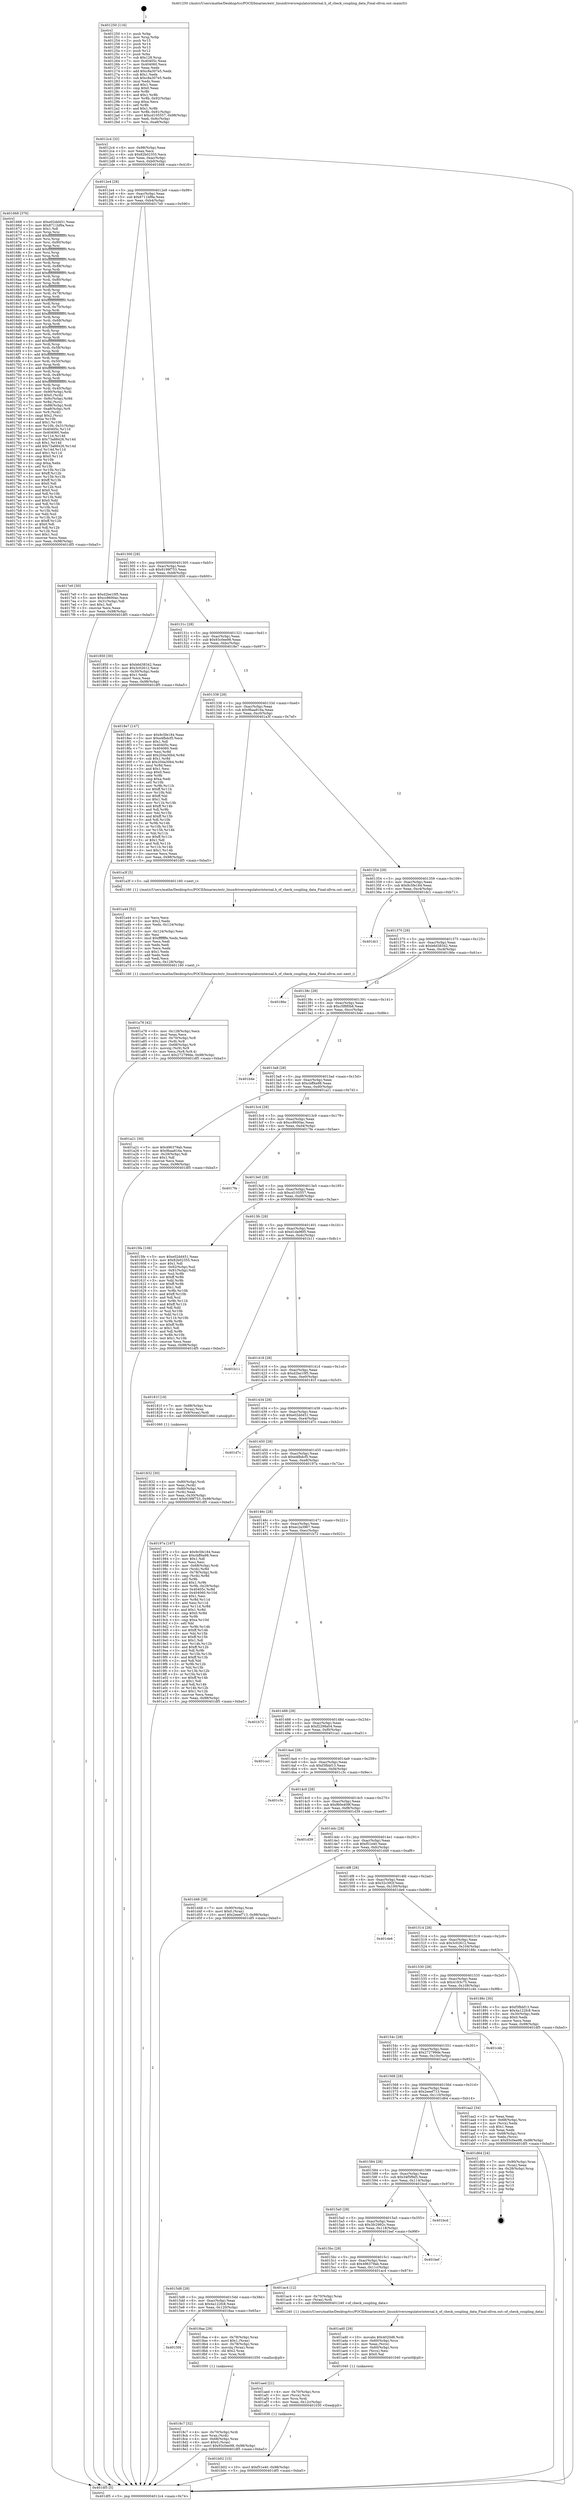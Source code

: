 digraph "0x401250" {
  label = "0x401250 (/mnt/c/Users/mathe/Desktop/tcc/POCII/binaries/extr_linuxdriversregulatorinternal.h_of_check_coupling_data_Final-ollvm.out::main(0))"
  labelloc = "t"
  node[shape=record]

  Entry [label="",width=0.3,height=0.3,shape=circle,fillcolor=black,style=filled]
  "0x4012c4" [label="{
     0x4012c4 [32]\l
     | [instrs]\l
     &nbsp;&nbsp;0x4012c4 \<+6\>: mov -0x98(%rbp),%eax\l
     &nbsp;&nbsp;0x4012ca \<+2\>: mov %eax,%ecx\l
     &nbsp;&nbsp;0x4012cc \<+6\>: sub $0x82b02355,%ecx\l
     &nbsp;&nbsp;0x4012d2 \<+6\>: mov %eax,-0xac(%rbp)\l
     &nbsp;&nbsp;0x4012d8 \<+6\>: mov %ecx,-0xb0(%rbp)\l
     &nbsp;&nbsp;0x4012de \<+6\>: je 0000000000401668 \<main+0x418\>\l
  }"]
  "0x401668" [label="{
     0x401668 [376]\l
     | [instrs]\l
     &nbsp;&nbsp;0x401668 \<+5\>: mov $0xe02dd451,%eax\l
     &nbsp;&nbsp;0x40166d \<+5\>: mov $0x8711bf9a,%ecx\l
     &nbsp;&nbsp;0x401672 \<+2\>: mov $0x1,%dl\l
     &nbsp;&nbsp;0x401674 \<+3\>: mov %rsp,%rsi\l
     &nbsp;&nbsp;0x401677 \<+4\>: add $0xfffffffffffffff0,%rsi\l
     &nbsp;&nbsp;0x40167b \<+3\>: mov %rsi,%rsp\l
     &nbsp;&nbsp;0x40167e \<+7\>: mov %rsi,-0x90(%rbp)\l
     &nbsp;&nbsp;0x401685 \<+3\>: mov %rsp,%rsi\l
     &nbsp;&nbsp;0x401688 \<+4\>: add $0xfffffffffffffff0,%rsi\l
     &nbsp;&nbsp;0x40168c \<+3\>: mov %rsi,%rsp\l
     &nbsp;&nbsp;0x40168f \<+3\>: mov %rsp,%rdi\l
     &nbsp;&nbsp;0x401692 \<+4\>: add $0xfffffffffffffff0,%rdi\l
     &nbsp;&nbsp;0x401696 \<+3\>: mov %rdi,%rsp\l
     &nbsp;&nbsp;0x401699 \<+7\>: mov %rdi,-0x88(%rbp)\l
     &nbsp;&nbsp;0x4016a0 \<+3\>: mov %rsp,%rdi\l
     &nbsp;&nbsp;0x4016a3 \<+4\>: add $0xfffffffffffffff0,%rdi\l
     &nbsp;&nbsp;0x4016a7 \<+3\>: mov %rdi,%rsp\l
     &nbsp;&nbsp;0x4016aa \<+4\>: mov %rdi,-0x80(%rbp)\l
     &nbsp;&nbsp;0x4016ae \<+3\>: mov %rsp,%rdi\l
     &nbsp;&nbsp;0x4016b1 \<+4\>: add $0xfffffffffffffff0,%rdi\l
     &nbsp;&nbsp;0x4016b5 \<+3\>: mov %rdi,%rsp\l
     &nbsp;&nbsp;0x4016b8 \<+4\>: mov %rdi,-0x78(%rbp)\l
     &nbsp;&nbsp;0x4016bc \<+3\>: mov %rsp,%rdi\l
     &nbsp;&nbsp;0x4016bf \<+4\>: add $0xfffffffffffffff0,%rdi\l
     &nbsp;&nbsp;0x4016c3 \<+3\>: mov %rdi,%rsp\l
     &nbsp;&nbsp;0x4016c6 \<+4\>: mov %rdi,-0x70(%rbp)\l
     &nbsp;&nbsp;0x4016ca \<+3\>: mov %rsp,%rdi\l
     &nbsp;&nbsp;0x4016cd \<+4\>: add $0xfffffffffffffff0,%rdi\l
     &nbsp;&nbsp;0x4016d1 \<+3\>: mov %rdi,%rsp\l
     &nbsp;&nbsp;0x4016d4 \<+4\>: mov %rdi,-0x68(%rbp)\l
     &nbsp;&nbsp;0x4016d8 \<+3\>: mov %rsp,%rdi\l
     &nbsp;&nbsp;0x4016db \<+4\>: add $0xfffffffffffffff0,%rdi\l
     &nbsp;&nbsp;0x4016df \<+3\>: mov %rdi,%rsp\l
     &nbsp;&nbsp;0x4016e2 \<+4\>: mov %rdi,-0x60(%rbp)\l
     &nbsp;&nbsp;0x4016e6 \<+3\>: mov %rsp,%rdi\l
     &nbsp;&nbsp;0x4016e9 \<+4\>: add $0xfffffffffffffff0,%rdi\l
     &nbsp;&nbsp;0x4016ed \<+3\>: mov %rdi,%rsp\l
     &nbsp;&nbsp;0x4016f0 \<+4\>: mov %rdi,-0x58(%rbp)\l
     &nbsp;&nbsp;0x4016f4 \<+3\>: mov %rsp,%rdi\l
     &nbsp;&nbsp;0x4016f7 \<+4\>: add $0xfffffffffffffff0,%rdi\l
     &nbsp;&nbsp;0x4016fb \<+3\>: mov %rdi,%rsp\l
     &nbsp;&nbsp;0x4016fe \<+4\>: mov %rdi,-0x50(%rbp)\l
     &nbsp;&nbsp;0x401702 \<+3\>: mov %rsp,%rdi\l
     &nbsp;&nbsp;0x401705 \<+4\>: add $0xfffffffffffffff0,%rdi\l
     &nbsp;&nbsp;0x401709 \<+3\>: mov %rdi,%rsp\l
     &nbsp;&nbsp;0x40170c \<+4\>: mov %rdi,-0x48(%rbp)\l
     &nbsp;&nbsp;0x401710 \<+3\>: mov %rsp,%rdi\l
     &nbsp;&nbsp;0x401713 \<+4\>: add $0xfffffffffffffff0,%rdi\l
     &nbsp;&nbsp;0x401717 \<+3\>: mov %rdi,%rsp\l
     &nbsp;&nbsp;0x40171a \<+4\>: mov %rdi,-0x40(%rbp)\l
     &nbsp;&nbsp;0x40171e \<+7\>: mov -0x90(%rbp),%rdi\l
     &nbsp;&nbsp;0x401725 \<+6\>: movl $0x0,(%rdi)\l
     &nbsp;&nbsp;0x40172b \<+7\>: mov -0x9c(%rbp),%r8d\l
     &nbsp;&nbsp;0x401732 \<+3\>: mov %r8d,(%rsi)\l
     &nbsp;&nbsp;0x401735 \<+7\>: mov -0x88(%rbp),%rdi\l
     &nbsp;&nbsp;0x40173c \<+7\>: mov -0xa8(%rbp),%r9\l
     &nbsp;&nbsp;0x401743 \<+3\>: mov %r9,(%rdi)\l
     &nbsp;&nbsp;0x401746 \<+3\>: cmpl $0x2,(%rsi)\l
     &nbsp;&nbsp;0x401749 \<+4\>: setne %r10b\l
     &nbsp;&nbsp;0x40174d \<+4\>: and $0x1,%r10b\l
     &nbsp;&nbsp;0x401751 \<+4\>: mov %r10b,-0x31(%rbp)\l
     &nbsp;&nbsp;0x401755 \<+8\>: mov 0x40405c,%r11d\l
     &nbsp;&nbsp;0x40175d \<+7\>: mov 0x404060,%ebx\l
     &nbsp;&nbsp;0x401764 \<+3\>: mov %r11d,%r14d\l
     &nbsp;&nbsp;0x401767 \<+7\>: sub $0x73a88426,%r14d\l
     &nbsp;&nbsp;0x40176e \<+4\>: sub $0x1,%r14d\l
     &nbsp;&nbsp;0x401772 \<+7\>: add $0x73a88426,%r14d\l
     &nbsp;&nbsp;0x401779 \<+4\>: imul %r14d,%r11d\l
     &nbsp;&nbsp;0x40177d \<+4\>: and $0x1,%r11d\l
     &nbsp;&nbsp;0x401781 \<+4\>: cmp $0x0,%r11d\l
     &nbsp;&nbsp;0x401785 \<+4\>: sete %r10b\l
     &nbsp;&nbsp;0x401789 \<+3\>: cmp $0xa,%ebx\l
     &nbsp;&nbsp;0x40178c \<+4\>: setl %r15b\l
     &nbsp;&nbsp;0x401790 \<+3\>: mov %r10b,%r12b\l
     &nbsp;&nbsp;0x401793 \<+4\>: xor $0xff,%r12b\l
     &nbsp;&nbsp;0x401797 \<+3\>: mov %r15b,%r13b\l
     &nbsp;&nbsp;0x40179a \<+4\>: xor $0xff,%r13b\l
     &nbsp;&nbsp;0x40179e \<+3\>: xor $0x0,%dl\l
     &nbsp;&nbsp;0x4017a1 \<+3\>: mov %r12b,%sil\l
     &nbsp;&nbsp;0x4017a4 \<+4\>: and $0x0,%sil\l
     &nbsp;&nbsp;0x4017a8 \<+3\>: and %dl,%r10b\l
     &nbsp;&nbsp;0x4017ab \<+3\>: mov %r13b,%dil\l
     &nbsp;&nbsp;0x4017ae \<+4\>: and $0x0,%dil\l
     &nbsp;&nbsp;0x4017b2 \<+3\>: and %dl,%r15b\l
     &nbsp;&nbsp;0x4017b5 \<+3\>: or %r10b,%sil\l
     &nbsp;&nbsp;0x4017b8 \<+3\>: or %r15b,%dil\l
     &nbsp;&nbsp;0x4017bb \<+3\>: xor %dil,%sil\l
     &nbsp;&nbsp;0x4017be \<+3\>: or %r13b,%r12b\l
     &nbsp;&nbsp;0x4017c1 \<+4\>: xor $0xff,%r12b\l
     &nbsp;&nbsp;0x4017c5 \<+3\>: or $0x0,%dl\l
     &nbsp;&nbsp;0x4017c8 \<+3\>: and %dl,%r12b\l
     &nbsp;&nbsp;0x4017cb \<+3\>: or %r12b,%sil\l
     &nbsp;&nbsp;0x4017ce \<+4\>: test $0x1,%sil\l
     &nbsp;&nbsp;0x4017d2 \<+3\>: cmovne %ecx,%eax\l
     &nbsp;&nbsp;0x4017d5 \<+6\>: mov %eax,-0x98(%rbp)\l
     &nbsp;&nbsp;0x4017db \<+5\>: jmp 0000000000401df5 \<main+0xba5\>\l
  }"]
  "0x4012e4" [label="{
     0x4012e4 [28]\l
     | [instrs]\l
     &nbsp;&nbsp;0x4012e4 \<+5\>: jmp 00000000004012e9 \<main+0x99\>\l
     &nbsp;&nbsp;0x4012e9 \<+6\>: mov -0xac(%rbp),%eax\l
     &nbsp;&nbsp;0x4012ef \<+5\>: sub $0x8711bf9a,%eax\l
     &nbsp;&nbsp;0x4012f4 \<+6\>: mov %eax,-0xb4(%rbp)\l
     &nbsp;&nbsp;0x4012fa \<+6\>: je 00000000004017e0 \<main+0x590\>\l
  }"]
  Exit [label="",width=0.3,height=0.3,shape=circle,fillcolor=black,style=filled,peripheries=2]
  "0x4017e0" [label="{
     0x4017e0 [30]\l
     | [instrs]\l
     &nbsp;&nbsp;0x4017e0 \<+5\>: mov $0xd2be10f5,%eax\l
     &nbsp;&nbsp;0x4017e5 \<+5\>: mov $0xcc8600ac,%ecx\l
     &nbsp;&nbsp;0x4017ea \<+3\>: mov -0x31(%rbp),%dl\l
     &nbsp;&nbsp;0x4017ed \<+3\>: test $0x1,%dl\l
     &nbsp;&nbsp;0x4017f0 \<+3\>: cmovne %ecx,%eax\l
     &nbsp;&nbsp;0x4017f3 \<+6\>: mov %eax,-0x98(%rbp)\l
     &nbsp;&nbsp;0x4017f9 \<+5\>: jmp 0000000000401df5 \<main+0xba5\>\l
  }"]
  "0x401300" [label="{
     0x401300 [28]\l
     | [instrs]\l
     &nbsp;&nbsp;0x401300 \<+5\>: jmp 0000000000401305 \<main+0xb5\>\l
     &nbsp;&nbsp;0x401305 \<+6\>: mov -0xac(%rbp),%eax\l
     &nbsp;&nbsp;0x40130b \<+5\>: sub $0x9199f753,%eax\l
     &nbsp;&nbsp;0x401310 \<+6\>: mov %eax,-0xb8(%rbp)\l
     &nbsp;&nbsp;0x401316 \<+6\>: je 0000000000401850 \<main+0x600\>\l
  }"]
  "0x401b02" [label="{
     0x401b02 [15]\l
     | [instrs]\l
     &nbsp;&nbsp;0x401b02 \<+10\>: movl $0xf51e40,-0x98(%rbp)\l
     &nbsp;&nbsp;0x401b0c \<+5\>: jmp 0000000000401df5 \<main+0xba5\>\l
  }"]
  "0x401850" [label="{
     0x401850 [30]\l
     | [instrs]\l
     &nbsp;&nbsp;0x401850 \<+5\>: mov $0xb6d38342,%eax\l
     &nbsp;&nbsp;0x401855 \<+5\>: mov $0x3c02612,%ecx\l
     &nbsp;&nbsp;0x40185a \<+3\>: mov -0x30(%rbp),%edx\l
     &nbsp;&nbsp;0x40185d \<+3\>: cmp $0x1,%edx\l
     &nbsp;&nbsp;0x401860 \<+3\>: cmovl %ecx,%eax\l
     &nbsp;&nbsp;0x401863 \<+6\>: mov %eax,-0x98(%rbp)\l
     &nbsp;&nbsp;0x401869 \<+5\>: jmp 0000000000401df5 \<main+0xba5\>\l
  }"]
  "0x40131c" [label="{
     0x40131c [28]\l
     | [instrs]\l
     &nbsp;&nbsp;0x40131c \<+5\>: jmp 0000000000401321 \<main+0xd1\>\l
     &nbsp;&nbsp;0x401321 \<+6\>: mov -0xac(%rbp),%eax\l
     &nbsp;&nbsp;0x401327 \<+5\>: sub $0x93c0ee98,%eax\l
     &nbsp;&nbsp;0x40132c \<+6\>: mov %eax,-0xbc(%rbp)\l
     &nbsp;&nbsp;0x401332 \<+6\>: je 00000000004018e7 \<main+0x697\>\l
  }"]
  "0x401aed" [label="{
     0x401aed [21]\l
     | [instrs]\l
     &nbsp;&nbsp;0x401aed \<+4\>: mov -0x70(%rbp),%rcx\l
     &nbsp;&nbsp;0x401af1 \<+3\>: mov (%rcx),%rcx\l
     &nbsp;&nbsp;0x401af4 \<+3\>: mov %rcx,%rdi\l
     &nbsp;&nbsp;0x401af7 \<+6\>: mov %eax,-0x12c(%rbp)\l
     &nbsp;&nbsp;0x401afd \<+5\>: call 0000000000401030 \<free@plt\>\l
     | [calls]\l
     &nbsp;&nbsp;0x401030 \{1\} (unknown)\l
  }"]
  "0x4018e7" [label="{
     0x4018e7 [147]\l
     | [instrs]\l
     &nbsp;&nbsp;0x4018e7 \<+5\>: mov $0x9c5fe184,%eax\l
     &nbsp;&nbsp;0x4018ec \<+5\>: mov $0xe4fbdcf5,%ecx\l
     &nbsp;&nbsp;0x4018f1 \<+2\>: mov $0x1,%dl\l
     &nbsp;&nbsp;0x4018f3 \<+7\>: mov 0x40405c,%esi\l
     &nbsp;&nbsp;0x4018fa \<+7\>: mov 0x404060,%edi\l
     &nbsp;&nbsp;0x401901 \<+3\>: mov %esi,%r8d\l
     &nbsp;&nbsp;0x401904 \<+7\>: add $0x204a30b4,%r8d\l
     &nbsp;&nbsp;0x40190b \<+4\>: sub $0x1,%r8d\l
     &nbsp;&nbsp;0x40190f \<+7\>: sub $0x204a30b4,%r8d\l
     &nbsp;&nbsp;0x401916 \<+4\>: imul %r8d,%esi\l
     &nbsp;&nbsp;0x40191a \<+3\>: and $0x1,%esi\l
     &nbsp;&nbsp;0x40191d \<+3\>: cmp $0x0,%esi\l
     &nbsp;&nbsp;0x401920 \<+4\>: sete %r9b\l
     &nbsp;&nbsp;0x401924 \<+3\>: cmp $0xa,%edi\l
     &nbsp;&nbsp;0x401927 \<+4\>: setl %r10b\l
     &nbsp;&nbsp;0x40192b \<+3\>: mov %r9b,%r11b\l
     &nbsp;&nbsp;0x40192e \<+4\>: xor $0xff,%r11b\l
     &nbsp;&nbsp;0x401932 \<+3\>: mov %r10b,%bl\l
     &nbsp;&nbsp;0x401935 \<+3\>: xor $0xff,%bl\l
     &nbsp;&nbsp;0x401938 \<+3\>: xor $0x1,%dl\l
     &nbsp;&nbsp;0x40193b \<+3\>: mov %r11b,%r14b\l
     &nbsp;&nbsp;0x40193e \<+4\>: and $0xff,%r14b\l
     &nbsp;&nbsp;0x401942 \<+3\>: and %dl,%r9b\l
     &nbsp;&nbsp;0x401945 \<+3\>: mov %bl,%r15b\l
     &nbsp;&nbsp;0x401948 \<+4\>: and $0xff,%r15b\l
     &nbsp;&nbsp;0x40194c \<+3\>: and %dl,%r10b\l
     &nbsp;&nbsp;0x40194f \<+3\>: or %r9b,%r14b\l
     &nbsp;&nbsp;0x401952 \<+3\>: or %r10b,%r15b\l
     &nbsp;&nbsp;0x401955 \<+3\>: xor %r15b,%r14b\l
     &nbsp;&nbsp;0x401958 \<+3\>: or %bl,%r11b\l
     &nbsp;&nbsp;0x40195b \<+4\>: xor $0xff,%r11b\l
     &nbsp;&nbsp;0x40195f \<+3\>: or $0x1,%dl\l
     &nbsp;&nbsp;0x401962 \<+3\>: and %dl,%r11b\l
     &nbsp;&nbsp;0x401965 \<+3\>: or %r11b,%r14b\l
     &nbsp;&nbsp;0x401968 \<+4\>: test $0x1,%r14b\l
     &nbsp;&nbsp;0x40196c \<+3\>: cmovne %ecx,%eax\l
     &nbsp;&nbsp;0x40196f \<+6\>: mov %eax,-0x98(%rbp)\l
     &nbsp;&nbsp;0x401975 \<+5\>: jmp 0000000000401df5 \<main+0xba5\>\l
  }"]
  "0x401338" [label="{
     0x401338 [28]\l
     | [instrs]\l
     &nbsp;&nbsp;0x401338 \<+5\>: jmp 000000000040133d \<main+0xed\>\l
     &nbsp;&nbsp;0x40133d \<+6\>: mov -0xac(%rbp),%eax\l
     &nbsp;&nbsp;0x401343 \<+5\>: sub $0x9baa816a,%eax\l
     &nbsp;&nbsp;0x401348 \<+6\>: mov %eax,-0xc0(%rbp)\l
     &nbsp;&nbsp;0x40134e \<+6\>: je 0000000000401a3f \<main+0x7ef\>\l
  }"]
  "0x401ad0" [label="{
     0x401ad0 [29]\l
     | [instrs]\l
     &nbsp;&nbsp;0x401ad0 \<+10\>: movabs $0x4020d6,%rdi\l
     &nbsp;&nbsp;0x401ada \<+4\>: mov -0x60(%rbp),%rcx\l
     &nbsp;&nbsp;0x401ade \<+2\>: mov %eax,(%rcx)\l
     &nbsp;&nbsp;0x401ae0 \<+4\>: mov -0x60(%rbp),%rcx\l
     &nbsp;&nbsp;0x401ae4 \<+2\>: mov (%rcx),%esi\l
     &nbsp;&nbsp;0x401ae6 \<+2\>: mov $0x0,%al\l
     &nbsp;&nbsp;0x401ae8 \<+5\>: call 0000000000401040 \<printf@plt\>\l
     | [calls]\l
     &nbsp;&nbsp;0x401040 \{1\} (unknown)\l
  }"]
  "0x401a3f" [label="{
     0x401a3f [5]\l
     | [instrs]\l
     &nbsp;&nbsp;0x401a3f \<+5\>: call 0000000000401160 \<next_i\>\l
     | [calls]\l
     &nbsp;&nbsp;0x401160 \{1\} (/mnt/c/Users/mathe/Desktop/tcc/POCII/binaries/extr_linuxdriversregulatorinternal.h_of_check_coupling_data_Final-ollvm.out::next_i)\l
  }"]
  "0x401354" [label="{
     0x401354 [28]\l
     | [instrs]\l
     &nbsp;&nbsp;0x401354 \<+5\>: jmp 0000000000401359 \<main+0x109\>\l
     &nbsp;&nbsp;0x401359 \<+6\>: mov -0xac(%rbp),%eax\l
     &nbsp;&nbsp;0x40135f \<+5\>: sub $0x9c5fe184,%eax\l
     &nbsp;&nbsp;0x401364 \<+6\>: mov %eax,-0xc4(%rbp)\l
     &nbsp;&nbsp;0x40136a \<+6\>: je 0000000000401dc1 \<main+0xb71\>\l
  }"]
  "0x401a78" [label="{
     0x401a78 [42]\l
     | [instrs]\l
     &nbsp;&nbsp;0x401a78 \<+6\>: mov -0x128(%rbp),%ecx\l
     &nbsp;&nbsp;0x401a7e \<+3\>: imul %eax,%ecx\l
     &nbsp;&nbsp;0x401a81 \<+4\>: mov -0x70(%rbp),%r8\l
     &nbsp;&nbsp;0x401a85 \<+3\>: mov (%r8),%r8\l
     &nbsp;&nbsp;0x401a88 \<+4\>: mov -0x68(%rbp),%r9\l
     &nbsp;&nbsp;0x401a8c \<+3\>: movslq (%r9),%r9\l
     &nbsp;&nbsp;0x401a8f \<+4\>: mov %ecx,(%r8,%r9,4)\l
     &nbsp;&nbsp;0x401a93 \<+10\>: movl $0x272799de,-0x98(%rbp)\l
     &nbsp;&nbsp;0x401a9d \<+5\>: jmp 0000000000401df5 \<main+0xba5\>\l
  }"]
  "0x401dc1" [label="{
     0x401dc1\l
  }", style=dashed]
  "0x401370" [label="{
     0x401370 [28]\l
     | [instrs]\l
     &nbsp;&nbsp;0x401370 \<+5\>: jmp 0000000000401375 \<main+0x125\>\l
     &nbsp;&nbsp;0x401375 \<+6\>: mov -0xac(%rbp),%eax\l
     &nbsp;&nbsp;0x40137b \<+5\>: sub $0xb6d38342,%eax\l
     &nbsp;&nbsp;0x401380 \<+6\>: mov %eax,-0xc8(%rbp)\l
     &nbsp;&nbsp;0x401386 \<+6\>: je 000000000040186e \<main+0x61e\>\l
  }"]
  "0x401a44" [label="{
     0x401a44 [52]\l
     | [instrs]\l
     &nbsp;&nbsp;0x401a44 \<+2\>: xor %ecx,%ecx\l
     &nbsp;&nbsp;0x401a46 \<+5\>: mov $0x2,%edx\l
     &nbsp;&nbsp;0x401a4b \<+6\>: mov %edx,-0x124(%rbp)\l
     &nbsp;&nbsp;0x401a51 \<+1\>: cltd\l
     &nbsp;&nbsp;0x401a52 \<+6\>: mov -0x124(%rbp),%esi\l
     &nbsp;&nbsp;0x401a58 \<+2\>: idiv %esi\l
     &nbsp;&nbsp;0x401a5a \<+6\>: imul $0xfffffffe,%edx,%edx\l
     &nbsp;&nbsp;0x401a60 \<+2\>: mov %ecx,%edi\l
     &nbsp;&nbsp;0x401a62 \<+2\>: sub %edx,%edi\l
     &nbsp;&nbsp;0x401a64 \<+2\>: mov %ecx,%edx\l
     &nbsp;&nbsp;0x401a66 \<+3\>: sub $0x1,%edx\l
     &nbsp;&nbsp;0x401a69 \<+2\>: add %edx,%edi\l
     &nbsp;&nbsp;0x401a6b \<+2\>: sub %edi,%ecx\l
     &nbsp;&nbsp;0x401a6d \<+6\>: mov %ecx,-0x128(%rbp)\l
     &nbsp;&nbsp;0x401a73 \<+5\>: call 0000000000401160 \<next_i\>\l
     | [calls]\l
     &nbsp;&nbsp;0x401160 \{1\} (/mnt/c/Users/mathe/Desktop/tcc/POCII/binaries/extr_linuxdriversregulatorinternal.h_of_check_coupling_data_Final-ollvm.out::next_i)\l
  }"]
  "0x40186e" [label="{
     0x40186e\l
  }", style=dashed]
  "0x40138c" [label="{
     0x40138c [28]\l
     | [instrs]\l
     &nbsp;&nbsp;0x40138c \<+5\>: jmp 0000000000401391 \<main+0x141\>\l
     &nbsp;&nbsp;0x401391 \<+6\>: mov -0xac(%rbp),%eax\l
     &nbsp;&nbsp;0x401397 \<+5\>: sub $0xc5f8f0b8,%eax\l
     &nbsp;&nbsp;0x40139c \<+6\>: mov %eax,-0xcc(%rbp)\l
     &nbsp;&nbsp;0x4013a2 \<+6\>: je 0000000000401b4e \<main+0x8fe\>\l
  }"]
  "0x4018c7" [label="{
     0x4018c7 [32]\l
     | [instrs]\l
     &nbsp;&nbsp;0x4018c7 \<+4\>: mov -0x70(%rbp),%rdi\l
     &nbsp;&nbsp;0x4018cb \<+3\>: mov %rax,(%rdi)\l
     &nbsp;&nbsp;0x4018ce \<+4\>: mov -0x68(%rbp),%rax\l
     &nbsp;&nbsp;0x4018d2 \<+6\>: movl $0x0,(%rax)\l
     &nbsp;&nbsp;0x4018d8 \<+10\>: movl $0x93c0ee98,-0x98(%rbp)\l
     &nbsp;&nbsp;0x4018e2 \<+5\>: jmp 0000000000401df5 \<main+0xba5\>\l
  }"]
  "0x401b4e" [label="{
     0x401b4e\l
  }", style=dashed]
  "0x4013a8" [label="{
     0x4013a8 [28]\l
     | [instrs]\l
     &nbsp;&nbsp;0x4013a8 \<+5\>: jmp 00000000004013ad \<main+0x15d\>\l
     &nbsp;&nbsp;0x4013ad \<+6\>: mov -0xac(%rbp),%eax\l
     &nbsp;&nbsp;0x4013b3 \<+5\>: sub $0xcbff4a98,%eax\l
     &nbsp;&nbsp;0x4013b8 \<+6\>: mov %eax,-0xd0(%rbp)\l
     &nbsp;&nbsp;0x4013be \<+6\>: je 0000000000401a21 \<main+0x7d1\>\l
  }"]
  "0x4015f4" [label="{
     0x4015f4\l
  }", style=dashed]
  "0x401a21" [label="{
     0x401a21 [30]\l
     | [instrs]\l
     &nbsp;&nbsp;0x401a21 \<+5\>: mov $0x496379ab,%eax\l
     &nbsp;&nbsp;0x401a26 \<+5\>: mov $0x9baa816a,%ecx\l
     &nbsp;&nbsp;0x401a2b \<+3\>: mov -0x29(%rbp),%dl\l
     &nbsp;&nbsp;0x401a2e \<+3\>: test $0x1,%dl\l
     &nbsp;&nbsp;0x401a31 \<+3\>: cmovne %ecx,%eax\l
     &nbsp;&nbsp;0x401a34 \<+6\>: mov %eax,-0x98(%rbp)\l
     &nbsp;&nbsp;0x401a3a \<+5\>: jmp 0000000000401df5 \<main+0xba5\>\l
  }"]
  "0x4013c4" [label="{
     0x4013c4 [28]\l
     | [instrs]\l
     &nbsp;&nbsp;0x4013c4 \<+5\>: jmp 00000000004013c9 \<main+0x179\>\l
     &nbsp;&nbsp;0x4013c9 \<+6\>: mov -0xac(%rbp),%eax\l
     &nbsp;&nbsp;0x4013cf \<+5\>: sub $0xcc8600ac,%eax\l
     &nbsp;&nbsp;0x4013d4 \<+6\>: mov %eax,-0xd4(%rbp)\l
     &nbsp;&nbsp;0x4013da \<+6\>: je 00000000004017fe \<main+0x5ae\>\l
  }"]
  "0x4018aa" [label="{
     0x4018aa [29]\l
     | [instrs]\l
     &nbsp;&nbsp;0x4018aa \<+4\>: mov -0x78(%rbp),%rax\l
     &nbsp;&nbsp;0x4018ae \<+6\>: movl $0x1,(%rax)\l
     &nbsp;&nbsp;0x4018b4 \<+4\>: mov -0x78(%rbp),%rax\l
     &nbsp;&nbsp;0x4018b8 \<+3\>: movslq (%rax),%rax\l
     &nbsp;&nbsp;0x4018bb \<+4\>: shl $0x2,%rax\l
     &nbsp;&nbsp;0x4018bf \<+3\>: mov %rax,%rdi\l
     &nbsp;&nbsp;0x4018c2 \<+5\>: call 0000000000401050 \<malloc@plt\>\l
     | [calls]\l
     &nbsp;&nbsp;0x401050 \{1\} (unknown)\l
  }"]
  "0x4017fe" [label="{
     0x4017fe\l
  }", style=dashed]
  "0x4013e0" [label="{
     0x4013e0 [28]\l
     | [instrs]\l
     &nbsp;&nbsp;0x4013e0 \<+5\>: jmp 00000000004013e5 \<main+0x195\>\l
     &nbsp;&nbsp;0x4013e5 \<+6\>: mov -0xac(%rbp),%eax\l
     &nbsp;&nbsp;0x4013eb \<+5\>: sub $0xcd105557,%eax\l
     &nbsp;&nbsp;0x4013f0 \<+6\>: mov %eax,-0xd8(%rbp)\l
     &nbsp;&nbsp;0x4013f6 \<+6\>: je 00000000004015fe \<main+0x3ae\>\l
  }"]
  "0x4015d8" [label="{
     0x4015d8 [28]\l
     | [instrs]\l
     &nbsp;&nbsp;0x4015d8 \<+5\>: jmp 00000000004015dd \<main+0x38d\>\l
     &nbsp;&nbsp;0x4015dd \<+6\>: mov -0xac(%rbp),%eax\l
     &nbsp;&nbsp;0x4015e3 \<+5\>: sub $0x4a122fc8,%eax\l
     &nbsp;&nbsp;0x4015e8 \<+6\>: mov %eax,-0x120(%rbp)\l
     &nbsp;&nbsp;0x4015ee \<+6\>: je 00000000004018aa \<main+0x65a\>\l
  }"]
  "0x4015fe" [label="{
     0x4015fe [106]\l
     | [instrs]\l
     &nbsp;&nbsp;0x4015fe \<+5\>: mov $0xe02dd451,%eax\l
     &nbsp;&nbsp;0x401603 \<+5\>: mov $0x82b02355,%ecx\l
     &nbsp;&nbsp;0x401608 \<+2\>: mov $0x1,%dl\l
     &nbsp;&nbsp;0x40160a \<+7\>: mov -0x92(%rbp),%sil\l
     &nbsp;&nbsp;0x401611 \<+7\>: mov -0x91(%rbp),%dil\l
     &nbsp;&nbsp;0x401618 \<+3\>: mov %sil,%r8b\l
     &nbsp;&nbsp;0x40161b \<+4\>: xor $0xff,%r8b\l
     &nbsp;&nbsp;0x40161f \<+3\>: mov %dil,%r9b\l
     &nbsp;&nbsp;0x401622 \<+4\>: xor $0xff,%r9b\l
     &nbsp;&nbsp;0x401626 \<+3\>: xor $0x1,%dl\l
     &nbsp;&nbsp;0x401629 \<+3\>: mov %r8b,%r10b\l
     &nbsp;&nbsp;0x40162c \<+4\>: and $0xff,%r10b\l
     &nbsp;&nbsp;0x401630 \<+3\>: and %dl,%sil\l
     &nbsp;&nbsp;0x401633 \<+3\>: mov %r9b,%r11b\l
     &nbsp;&nbsp;0x401636 \<+4\>: and $0xff,%r11b\l
     &nbsp;&nbsp;0x40163a \<+3\>: and %dl,%dil\l
     &nbsp;&nbsp;0x40163d \<+3\>: or %sil,%r10b\l
     &nbsp;&nbsp;0x401640 \<+3\>: or %dil,%r11b\l
     &nbsp;&nbsp;0x401643 \<+3\>: xor %r11b,%r10b\l
     &nbsp;&nbsp;0x401646 \<+3\>: or %r9b,%r8b\l
     &nbsp;&nbsp;0x401649 \<+4\>: xor $0xff,%r8b\l
     &nbsp;&nbsp;0x40164d \<+3\>: or $0x1,%dl\l
     &nbsp;&nbsp;0x401650 \<+3\>: and %dl,%r8b\l
     &nbsp;&nbsp;0x401653 \<+3\>: or %r8b,%r10b\l
     &nbsp;&nbsp;0x401656 \<+4\>: test $0x1,%r10b\l
     &nbsp;&nbsp;0x40165a \<+3\>: cmovne %ecx,%eax\l
     &nbsp;&nbsp;0x40165d \<+6\>: mov %eax,-0x98(%rbp)\l
     &nbsp;&nbsp;0x401663 \<+5\>: jmp 0000000000401df5 \<main+0xba5\>\l
  }"]
  "0x4013fc" [label="{
     0x4013fc [28]\l
     | [instrs]\l
     &nbsp;&nbsp;0x4013fc \<+5\>: jmp 0000000000401401 \<main+0x1b1\>\l
     &nbsp;&nbsp;0x401401 \<+6\>: mov -0xac(%rbp),%eax\l
     &nbsp;&nbsp;0x401407 \<+5\>: sub $0xd1da96f5,%eax\l
     &nbsp;&nbsp;0x40140c \<+6\>: mov %eax,-0xdc(%rbp)\l
     &nbsp;&nbsp;0x401412 \<+6\>: je 0000000000401b11 \<main+0x8c1\>\l
  }"]
  "0x401df5" [label="{
     0x401df5 [5]\l
     | [instrs]\l
     &nbsp;&nbsp;0x401df5 \<+5\>: jmp 00000000004012c4 \<main+0x74\>\l
  }"]
  "0x401250" [label="{
     0x401250 [116]\l
     | [instrs]\l
     &nbsp;&nbsp;0x401250 \<+1\>: push %rbp\l
     &nbsp;&nbsp;0x401251 \<+3\>: mov %rsp,%rbp\l
     &nbsp;&nbsp;0x401254 \<+2\>: push %r15\l
     &nbsp;&nbsp;0x401256 \<+2\>: push %r14\l
     &nbsp;&nbsp;0x401258 \<+2\>: push %r13\l
     &nbsp;&nbsp;0x40125a \<+2\>: push %r12\l
     &nbsp;&nbsp;0x40125c \<+1\>: push %rbx\l
     &nbsp;&nbsp;0x40125d \<+7\>: sub $0x128,%rsp\l
     &nbsp;&nbsp;0x401264 \<+7\>: mov 0x40405c,%eax\l
     &nbsp;&nbsp;0x40126b \<+7\>: mov 0x404060,%ecx\l
     &nbsp;&nbsp;0x401272 \<+2\>: mov %eax,%edx\l
     &nbsp;&nbsp;0x401274 \<+6\>: add $0xc8a307e5,%edx\l
     &nbsp;&nbsp;0x40127a \<+3\>: sub $0x1,%edx\l
     &nbsp;&nbsp;0x40127d \<+6\>: sub $0xc8a307e5,%edx\l
     &nbsp;&nbsp;0x401283 \<+3\>: imul %edx,%eax\l
     &nbsp;&nbsp;0x401286 \<+3\>: and $0x1,%eax\l
     &nbsp;&nbsp;0x401289 \<+3\>: cmp $0x0,%eax\l
     &nbsp;&nbsp;0x40128c \<+4\>: sete %r8b\l
     &nbsp;&nbsp;0x401290 \<+4\>: and $0x1,%r8b\l
     &nbsp;&nbsp;0x401294 \<+7\>: mov %r8b,-0x92(%rbp)\l
     &nbsp;&nbsp;0x40129b \<+3\>: cmp $0xa,%ecx\l
     &nbsp;&nbsp;0x40129e \<+4\>: setl %r8b\l
     &nbsp;&nbsp;0x4012a2 \<+4\>: and $0x1,%r8b\l
     &nbsp;&nbsp;0x4012a6 \<+7\>: mov %r8b,-0x91(%rbp)\l
     &nbsp;&nbsp;0x4012ad \<+10\>: movl $0xcd105557,-0x98(%rbp)\l
     &nbsp;&nbsp;0x4012b7 \<+6\>: mov %edi,-0x9c(%rbp)\l
     &nbsp;&nbsp;0x4012bd \<+7\>: mov %rsi,-0xa8(%rbp)\l
  }"]
  "0x401ac4" [label="{
     0x401ac4 [12]\l
     | [instrs]\l
     &nbsp;&nbsp;0x401ac4 \<+4\>: mov -0x70(%rbp),%rax\l
     &nbsp;&nbsp;0x401ac8 \<+3\>: mov (%rax),%rdi\l
     &nbsp;&nbsp;0x401acb \<+5\>: call 0000000000401240 \<of_check_coupling_data\>\l
     | [calls]\l
     &nbsp;&nbsp;0x401240 \{1\} (/mnt/c/Users/mathe/Desktop/tcc/POCII/binaries/extr_linuxdriversregulatorinternal.h_of_check_coupling_data_Final-ollvm.out::of_check_coupling_data)\l
  }"]
  "0x4015bc" [label="{
     0x4015bc [28]\l
     | [instrs]\l
     &nbsp;&nbsp;0x4015bc \<+5\>: jmp 00000000004015c1 \<main+0x371\>\l
     &nbsp;&nbsp;0x4015c1 \<+6\>: mov -0xac(%rbp),%eax\l
     &nbsp;&nbsp;0x4015c7 \<+5\>: sub $0x496379ab,%eax\l
     &nbsp;&nbsp;0x4015cc \<+6\>: mov %eax,-0x11c(%rbp)\l
     &nbsp;&nbsp;0x4015d2 \<+6\>: je 0000000000401ac4 \<main+0x874\>\l
  }"]
  "0x401b11" [label="{
     0x401b11\l
  }", style=dashed]
  "0x401418" [label="{
     0x401418 [28]\l
     | [instrs]\l
     &nbsp;&nbsp;0x401418 \<+5\>: jmp 000000000040141d \<main+0x1cd\>\l
     &nbsp;&nbsp;0x40141d \<+6\>: mov -0xac(%rbp),%eax\l
     &nbsp;&nbsp;0x401423 \<+5\>: sub $0xd2be10f5,%eax\l
     &nbsp;&nbsp;0x401428 \<+6\>: mov %eax,-0xe0(%rbp)\l
     &nbsp;&nbsp;0x40142e \<+6\>: je 000000000040181f \<main+0x5cf\>\l
  }"]
  "0x401bef" [label="{
     0x401bef\l
  }", style=dashed]
  "0x40181f" [label="{
     0x40181f [19]\l
     | [instrs]\l
     &nbsp;&nbsp;0x40181f \<+7\>: mov -0x88(%rbp),%rax\l
     &nbsp;&nbsp;0x401826 \<+3\>: mov (%rax),%rax\l
     &nbsp;&nbsp;0x401829 \<+4\>: mov 0x8(%rax),%rdi\l
     &nbsp;&nbsp;0x40182d \<+5\>: call 0000000000401060 \<atoi@plt\>\l
     | [calls]\l
     &nbsp;&nbsp;0x401060 \{1\} (unknown)\l
  }"]
  "0x401434" [label="{
     0x401434 [28]\l
     | [instrs]\l
     &nbsp;&nbsp;0x401434 \<+5\>: jmp 0000000000401439 \<main+0x1e9\>\l
     &nbsp;&nbsp;0x401439 \<+6\>: mov -0xac(%rbp),%eax\l
     &nbsp;&nbsp;0x40143f \<+5\>: sub $0xe02dd451,%eax\l
     &nbsp;&nbsp;0x401444 \<+6\>: mov %eax,-0xe4(%rbp)\l
     &nbsp;&nbsp;0x40144a \<+6\>: je 0000000000401d7c \<main+0xb2c\>\l
  }"]
  "0x401832" [label="{
     0x401832 [30]\l
     | [instrs]\l
     &nbsp;&nbsp;0x401832 \<+4\>: mov -0x80(%rbp),%rdi\l
     &nbsp;&nbsp;0x401836 \<+2\>: mov %eax,(%rdi)\l
     &nbsp;&nbsp;0x401838 \<+4\>: mov -0x80(%rbp),%rdi\l
     &nbsp;&nbsp;0x40183c \<+2\>: mov (%rdi),%eax\l
     &nbsp;&nbsp;0x40183e \<+3\>: mov %eax,-0x30(%rbp)\l
     &nbsp;&nbsp;0x401841 \<+10\>: movl $0x9199f753,-0x98(%rbp)\l
     &nbsp;&nbsp;0x40184b \<+5\>: jmp 0000000000401df5 \<main+0xba5\>\l
  }"]
  "0x4015a0" [label="{
     0x4015a0 [28]\l
     | [instrs]\l
     &nbsp;&nbsp;0x4015a0 \<+5\>: jmp 00000000004015a5 \<main+0x355\>\l
     &nbsp;&nbsp;0x4015a5 \<+6\>: mov -0xac(%rbp),%eax\l
     &nbsp;&nbsp;0x4015ab \<+5\>: sub $0x3fc2992c,%eax\l
     &nbsp;&nbsp;0x4015b0 \<+6\>: mov %eax,-0x118(%rbp)\l
     &nbsp;&nbsp;0x4015b6 \<+6\>: je 0000000000401bef \<main+0x99f\>\l
  }"]
  "0x401d7c" [label="{
     0x401d7c\l
  }", style=dashed]
  "0x401450" [label="{
     0x401450 [28]\l
     | [instrs]\l
     &nbsp;&nbsp;0x401450 \<+5\>: jmp 0000000000401455 \<main+0x205\>\l
     &nbsp;&nbsp;0x401455 \<+6\>: mov -0xac(%rbp),%eax\l
     &nbsp;&nbsp;0x40145b \<+5\>: sub $0xe4fbdcf5,%eax\l
     &nbsp;&nbsp;0x401460 \<+6\>: mov %eax,-0xe8(%rbp)\l
     &nbsp;&nbsp;0x401466 \<+6\>: je 000000000040197a \<main+0x72a\>\l
  }"]
  "0x401bcd" [label="{
     0x401bcd\l
  }", style=dashed]
  "0x40197a" [label="{
     0x40197a [167]\l
     | [instrs]\l
     &nbsp;&nbsp;0x40197a \<+5\>: mov $0x9c5fe184,%eax\l
     &nbsp;&nbsp;0x40197f \<+5\>: mov $0xcbff4a98,%ecx\l
     &nbsp;&nbsp;0x401984 \<+2\>: mov $0x1,%dl\l
     &nbsp;&nbsp;0x401986 \<+2\>: xor %esi,%esi\l
     &nbsp;&nbsp;0x401988 \<+4\>: mov -0x68(%rbp),%rdi\l
     &nbsp;&nbsp;0x40198c \<+3\>: mov (%rdi),%r8d\l
     &nbsp;&nbsp;0x40198f \<+4\>: mov -0x78(%rbp),%rdi\l
     &nbsp;&nbsp;0x401993 \<+3\>: cmp (%rdi),%r8d\l
     &nbsp;&nbsp;0x401996 \<+4\>: setl %r9b\l
     &nbsp;&nbsp;0x40199a \<+4\>: and $0x1,%r9b\l
     &nbsp;&nbsp;0x40199e \<+4\>: mov %r9b,-0x29(%rbp)\l
     &nbsp;&nbsp;0x4019a2 \<+8\>: mov 0x40405c,%r8d\l
     &nbsp;&nbsp;0x4019aa \<+8\>: mov 0x404060,%r10d\l
     &nbsp;&nbsp;0x4019b2 \<+3\>: sub $0x1,%esi\l
     &nbsp;&nbsp;0x4019b5 \<+3\>: mov %r8d,%r11d\l
     &nbsp;&nbsp;0x4019b8 \<+3\>: add %esi,%r11d\l
     &nbsp;&nbsp;0x4019bb \<+4\>: imul %r11d,%r8d\l
     &nbsp;&nbsp;0x4019bf \<+4\>: and $0x1,%r8d\l
     &nbsp;&nbsp;0x4019c3 \<+4\>: cmp $0x0,%r8d\l
     &nbsp;&nbsp;0x4019c7 \<+4\>: sete %r9b\l
     &nbsp;&nbsp;0x4019cb \<+4\>: cmp $0xa,%r10d\l
     &nbsp;&nbsp;0x4019cf \<+3\>: setl %bl\l
     &nbsp;&nbsp;0x4019d2 \<+3\>: mov %r9b,%r14b\l
     &nbsp;&nbsp;0x4019d5 \<+4\>: xor $0xff,%r14b\l
     &nbsp;&nbsp;0x4019d9 \<+3\>: mov %bl,%r15b\l
     &nbsp;&nbsp;0x4019dc \<+4\>: xor $0xff,%r15b\l
     &nbsp;&nbsp;0x4019e0 \<+3\>: xor $0x1,%dl\l
     &nbsp;&nbsp;0x4019e3 \<+3\>: mov %r14b,%r12b\l
     &nbsp;&nbsp;0x4019e6 \<+4\>: and $0xff,%r12b\l
     &nbsp;&nbsp;0x4019ea \<+3\>: and %dl,%r9b\l
     &nbsp;&nbsp;0x4019ed \<+3\>: mov %r15b,%r13b\l
     &nbsp;&nbsp;0x4019f0 \<+4\>: and $0xff,%r13b\l
     &nbsp;&nbsp;0x4019f4 \<+2\>: and %dl,%bl\l
     &nbsp;&nbsp;0x4019f6 \<+3\>: or %r9b,%r12b\l
     &nbsp;&nbsp;0x4019f9 \<+3\>: or %bl,%r13b\l
     &nbsp;&nbsp;0x4019fc \<+3\>: xor %r13b,%r12b\l
     &nbsp;&nbsp;0x4019ff \<+3\>: or %r15b,%r14b\l
     &nbsp;&nbsp;0x401a02 \<+4\>: xor $0xff,%r14b\l
     &nbsp;&nbsp;0x401a06 \<+3\>: or $0x1,%dl\l
     &nbsp;&nbsp;0x401a09 \<+3\>: and %dl,%r14b\l
     &nbsp;&nbsp;0x401a0c \<+3\>: or %r14b,%r12b\l
     &nbsp;&nbsp;0x401a0f \<+4\>: test $0x1,%r12b\l
     &nbsp;&nbsp;0x401a13 \<+3\>: cmovne %ecx,%eax\l
     &nbsp;&nbsp;0x401a16 \<+6\>: mov %eax,-0x98(%rbp)\l
     &nbsp;&nbsp;0x401a1c \<+5\>: jmp 0000000000401df5 \<main+0xba5\>\l
  }"]
  "0x40146c" [label="{
     0x40146c [28]\l
     | [instrs]\l
     &nbsp;&nbsp;0x40146c \<+5\>: jmp 0000000000401471 \<main+0x221\>\l
     &nbsp;&nbsp;0x401471 \<+6\>: mov -0xac(%rbp),%eax\l
     &nbsp;&nbsp;0x401477 \<+5\>: sub $0xec2a3967,%eax\l
     &nbsp;&nbsp;0x40147c \<+6\>: mov %eax,-0xec(%rbp)\l
     &nbsp;&nbsp;0x401482 \<+6\>: je 0000000000401b72 \<main+0x922\>\l
  }"]
  "0x401584" [label="{
     0x401584 [28]\l
     | [instrs]\l
     &nbsp;&nbsp;0x401584 \<+5\>: jmp 0000000000401589 \<main+0x339\>\l
     &nbsp;&nbsp;0x401589 \<+6\>: mov -0xac(%rbp),%eax\l
     &nbsp;&nbsp;0x40158f \<+5\>: sub $0x34f5f9d5,%eax\l
     &nbsp;&nbsp;0x401594 \<+6\>: mov %eax,-0x114(%rbp)\l
     &nbsp;&nbsp;0x40159a \<+6\>: je 0000000000401bcd \<main+0x97d\>\l
  }"]
  "0x401b72" [label="{
     0x401b72\l
  }", style=dashed]
  "0x401488" [label="{
     0x401488 [28]\l
     | [instrs]\l
     &nbsp;&nbsp;0x401488 \<+5\>: jmp 000000000040148d \<main+0x23d\>\l
     &nbsp;&nbsp;0x40148d \<+6\>: mov -0xac(%rbp),%eax\l
     &nbsp;&nbsp;0x401493 \<+5\>: sub $0xf2298a04,%eax\l
     &nbsp;&nbsp;0x401498 \<+6\>: mov %eax,-0xf0(%rbp)\l
     &nbsp;&nbsp;0x40149e \<+6\>: je 0000000000401ca1 \<main+0xa51\>\l
  }"]
  "0x401d64" [label="{
     0x401d64 [24]\l
     | [instrs]\l
     &nbsp;&nbsp;0x401d64 \<+7\>: mov -0x90(%rbp),%rax\l
     &nbsp;&nbsp;0x401d6b \<+2\>: mov (%rax),%eax\l
     &nbsp;&nbsp;0x401d6d \<+4\>: lea -0x28(%rbp),%rsp\l
     &nbsp;&nbsp;0x401d71 \<+1\>: pop %rbx\l
     &nbsp;&nbsp;0x401d72 \<+2\>: pop %r12\l
     &nbsp;&nbsp;0x401d74 \<+2\>: pop %r13\l
     &nbsp;&nbsp;0x401d76 \<+2\>: pop %r14\l
     &nbsp;&nbsp;0x401d78 \<+2\>: pop %r15\l
     &nbsp;&nbsp;0x401d7a \<+1\>: pop %rbp\l
     &nbsp;&nbsp;0x401d7b \<+1\>: ret\l
  }"]
  "0x401ca1" [label="{
     0x401ca1\l
  }", style=dashed]
  "0x4014a4" [label="{
     0x4014a4 [28]\l
     | [instrs]\l
     &nbsp;&nbsp;0x4014a4 \<+5\>: jmp 00000000004014a9 \<main+0x259\>\l
     &nbsp;&nbsp;0x4014a9 \<+6\>: mov -0xac(%rbp),%eax\l
     &nbsp;&nbsp;0x4014af \<+5\>: sub $0xf3fbbf13,%eax\l
     &nbsp;&nbsp;0x4014b4 \<+6\>: mov %eax,-0xf4(%rbp)\l
     &nbsp;&nbsp;0x4014ba \<+6\>: je 0000000000401c3c \<main+0x9ec\>\l
  }"]
  "0x401568" [label="{
     0x401568 [28]\l
     | [instrs]\l
     &nbsp;&nbsp;0x401568 \<+5\>: jmp 000000000040156d \<main+0x31d\>\l
     &nbsp;&nbsp;0x40156d \<+6\>: mov -0xac(%rbp),%eax\l
     &nbsp;&nbsp;0x401573 \<+5\>: sub $0x2eeef713,%eax\l
     &nbsp;&nbsp;0x401578 \<+6\>: mov %eax,-0x110(%rbp)\l
     &nbsp;&nbsp;0x40157e \<+6\>: je 0000000000401d64 \<main+0xb14\>\l
  }"]
  "0x401c3c" [label="{
     0x401c3c\l
  }", style=dashed]
  "0x4014c0" [label="{
     0x4014c0 [28]\l
     | [instrs]\l
     &nbsp;&nbsp;0x4014c0 \<+5\>: jmp 00000000004014c5 \<main+0x275\>\l
     &nbsp;&nbsp;0x4014c5 \<+6\>: mov -0xac(%rbp),%eax\l
     &nbsp;&nbsp;0x4014cb \<+5\>: sub $0xf60e409f,%eax\l
     &nbsp;&nbsp;0x4014d0 \<+6\>: mov %eax,-0xf8(%rbp)\l
     &nbsp;&nbsp;0x4014d6 \<+6\>: je 0000000000401d39 \<main+0xae9\>\l
  }"]
  "0x401aa2" [label="{
     0x401aa2 [34]\l
     | [instrs]\l
     &nbsp;&nbsp;0x401aa2 \<+2\>: xor %eax,%eax\l
     &nbsp;&nbsp;0x401aa4 \<+4\>: mov -0x68(%rbp),%rcx\l
     &nbsp;&nbsp;0x401aa8 \<+2\>: mov (%rcx),%edx\l
     &nbsp;&nbsp;0x401aaa \<+3\>: sub $0x1,%eax\l
     &nbsp;&nbsp;0x401aad \<+2\>: sub %eax,%edx\l
     &nbsp;&nbsp;0x401aaf \<+4\>: mov -0x68(%rbp),%rcx\l
     &nbsp;&nbsp;0x401ab3 \<+2\>: mov %edx,(%rcx)\l
     &nbsp;&nbsp;0x401ab5 \<+10\>: movl $0x93c0ee98,-0x98(%rbp)\l
     &nbsp;&nbsp;0x401abf \<+5\>: jmp 0000000000401df5 \<main+0xba5\>\l
  }"]
  "0x401d39" [label="{
     0x401d39\l
  }", style=dashed]
  "0x4014dc" [label="{
     0x4014dc [28]\l
     | [instrs]\l
     &nbsp;&nbsp;0x4014dc \<+5\>: jmp 00000000004014e1 \<main+0x291\>\l
     &nbsp;&nbsp;0x4014e1 \<+6\>: mov -0xac(%rbp),%eax\l
     &nbsp;&nbsp;0x4014e7 \<+5\>: sub $0xf51e40,%eax\l
     &nbsp;&nbsp;0x4014ec \<+6\>: mov %eax,-0xfc(%rbp)\l
     &nbsp;&nbsp;0x4014f2 \<+6\>: je 0000000000401d48 \<main+0xaf8\>\l
  }"]
  "0x40154c" [label="{
     0x40154c [28]\l
     | [instrs]\l
     &nbsp;&nbsp;0x40154c \<+5\>: jmp 0000000000401551 \<main+0x301\>\l
     &nbsp;&nbsp;0x401551 \<+6\>: mov -0xac(%rbp),%eax\l
     &nbsp;&nbsp;0x401557 \<+5\>: sub $0x272799de,%eax\l
     &nbsp;&nbsp;0x40155c \<+6\>: mov %eax,-0x10c(%rbp)\l
     &nbsp;&nbsp;0x401562 \<+6\>: je 0000000000401aa2 \<main+0x852\>\l
  }"]
  "0x401d48" [label="{
     0x401d48 [28]\l
     | [instrs]\l
     &nbsp;&nbsp;0x401d48 \<+7\>: mov -0x90(%rbp),%rax\l
     &nbsp;&nbsp;0x401d4f \<+6\>: movl $0x0,(%rax)\l
     &nbsp;&nbsp;0x401d55 \<+10\>: movl $0x2eeef713,-0x98(%rbp)\l
     &nbsp;&nbsp;0x401d5f \<+5\>: jmp 0000000000401df5 \<main+0xba5\>\l
  }"]
  "0x4014f8" [label="{
     0x4014f8 [28]\l
     | [instrs]\l
     &nbsp;&nbsp;0x4014f8 \<+5\>: jmp 00000000004014fd \<main+0x2ad\>\l
     &nbsp;&nbsp;0x4014fd \<+6\>: mov -0xac(%rbp),%eax\l
     &nbsp;&nbsp;0x401503 \<+5\>: sub $0x32c392f,%eax\l
     &nbsp;&nbsp;0x401508 \<+6\>: mov %eax,-0x100(%rbp)\l
     &nbsp;&nbsp;0x40150e \<+6\>: je 0000000000401de6 \<main+0xb96\>\l
  }"]
  "0x401c4b" [label="{
     0x401c4b\l
  }", style=dashed]
  "0x401de6" [label="{
     0x401de6\l
  }", style=dashed]
  "0x401514" [label="{
     0x401514 [28]\l
     | [instrs]\l
     &nbsp;&nbsp;0x401514 \<+5\>: jmp 0000000000401519 \<main+0x2c9\>\l
     &nbsp;&nbsp;0x401519 \<+6\>: mov -0xac(%rbp),%eax\l
     &nbsp;&nbsp;0x40151f \<+5\>: sub $0x3c02612,%eax\l
     &nbsp;&nbsp;0x401524 \<+6\>: mov %eax,-0x104(%rbp)\l
     &nbsp;&nbsp;0x40152a \<+6\>: je 000000000040188c \<main+0x63c\>\l
  }"]
  "0x401530" [label="{
     0x401530 [28]\l
     | [instrs]\l
     &nbsp;&nbsp;0x401530 \<+5\>: jmp 0000000000401535 \<main+0x2e5\>\l
     &nbsp;&nbsp;0x401535 \<+6\>: mov -0xac(%rbp),%eax\l
     &nbsp;&nbsp;0x40153b \<+5\>: sub $0x4183c75,%eax\l
     &nbsp;&nbsp;0x401540 \<+6\>: mov %eax,-0x108(%rbp)\l
     &nbsp;&nbsp;0x401546 \<+6\>: je 0000000000401c4b \<main+0x9fb\>\l
  }"]
  "0x40188c" [label="{
     0x40188c [30]\l
     | [instrs]\l
     &nbsp;&nbsp;0x40188c \<+5\>: mov $0xf3fbbf13,%eax\l
     &nbsp;&nbsp;0x401891 \<+5\>: mov $0x4a122fc8,%ecx\l
     &nbsp;&nbsp;0x401896 \<+3\>: mov -0x30(%rbp),%edx\l
     &nbsp;&nbsp;0x401899 \<+3\>: cmp $0x0,%edx\l
     &nbsp;&nbsp;0x40189c \<+3\>: cmove %ecx,%eax\l
     &nbsp;&nbsp;0x40189f \<+6\>: mov %eax,-0x98(%rbp)\l
     &nbsp;&nbsp;0x4018a5 \<+5\>: jmp 0000000000401df5 \<main+0xba5\>\l
  }"]
  Entry -> "0x401250" [label=" 1"]
  "0x4012c4" -> "0x401668" [label=" 1"]
  "0x4012c4" -> "0x4012e4" [label=" 17"]
  "0x401d64" -> Exit [label=" 1"]
  "0x4012e4" -> "0x4017e0" [label=" 1"]
  "0x4012e4" -> "0x401300" [label=" 16"]
  "0x401d48" -> "0x401df5" [label=" 1"]
  "0x401300" -> "0x401850" [label=" 1"]
  "0x401300" -> "0x40131c" [label=" 15"]
  "0x401b02" -> "0x401df5" [label=" 1"]
  "0x40131c" -> "0x4018e7" [label=" 2"]
  "0x40131c" -> "0x401338" [label=" 13"]
  "0x401aed" -> "0x401b02" [label=" 1"]
  "0x401338" -> "0x401a3f" [label=" 1"]
  "0x401338" -> "0x401354" [label=" 12"]
  "0x401ad0" -> "0x401aed" [label=" 1"]
  "0x401354" -> "0x401dc1" [label=" 0"]
  "0x401354" -> "0x401370" [label=" 12"]
  "0x401ac4" -> "0x401ad0" [label=" 1"]
  "0x401370" -> "0x40186e" [label=" 0"]
  "0x401370" -> "0x40138c" [label=" 12"]
  "0x401aa2" -> "0x401df5" [label=" 1"]
  "0x40138c" -> "0x401b4e" [label=" 0"]
  "0x40138c" -> "0x4013a8" [label=" 12"]
  "0x401a78" -> "0x401df5" [label=" 1"]
  "0x4013a8" -> "0x401a21" [label=" 2"]
  "0x4013a8" -> "0x4013c4" [label=" 10"]
  "0x401a44" -> "0x401a78" [label=" 1"]
  "0x4013c4" -> "0x4017fe" [label=" 0"]
  "0x4013c4" -> "0x4013e0" [label=" 10"]
  "0x401a3f" -> "0x401a44" [label=" 1"]
  "0x4013e0" -> "0x4015fe" [label=" 1"]
  "0x4013e0" -> "0x4013fc" [label=" 9"]
  "0x4015fe" -> "0x401df5" [label=" 1"]
  "0x401250" -> "0x4012c4" [label=" 1"]
  "0x401df5" -> "0x4012c4" [label=" 17"]
  "0x40197a" -> "0x401df5" [label=" 2"]
  "0x401668" -> "0x401df5" [label=" 1"]
  "0x4017e0" -> "0x401df5" [label=" 1"]
  "0x4018e7" -> "0x401df5" [label=" 2"]
  "0x4013fc" -> "0x401b11" [label=" 0"]
  "0x4013fc" -> "0x401418" [label=" 9"]
  "0x4018aa" -> "0x4018c7" [label=" 1"]
  "0x401418" -> "0x40181f" [label=" 1"]
  "0x401418" -> "0x401434" [label=" 8"]
  "0x40181f" -> "0x401832" [label=" 1"]
  "0x401832" -> "0x401df5" [label=" 1"]
  "0x401850" -> "0x401df5" [label=" 1"]
  "0x4015d8" -> "0x4015f4" [label=" 0"]
  "0x401434" -> "0x401d7c" [label=" 0"]
  "0x401434" -> "0x401450" [label=" 8"]
  "0x401a21" -> "0x401df5" [label=" 2"]
  "0x401450" -> "0x40197a" [label=" 2"]
  "0x401450" -> "0x40146c" [label=" 6"]
  "0x4015bc" -> "0x4015d8" [label=" 1"]
  "0x40146c" -> "0x401b72" [label=" 0"]
  "0x40146c" -> "0x401488" [label=" 6"]
  "0x4018c7" -> "0x401df5" [label=" 1"]
  "0x401488" -> "0x401ca1" [label=" 0"]
  "0x401488" -> "0x4014a4" [label=" 6"]
  "0x4015a0" -> "0x4015bc" [label=" 2"]
  "0x4014a4" -> "0x401c3c" [label=" 0"]
  "0x4014a4" -> "0x4014c0" [label=" 6"]
  "0x4015d8" -> "0x4018aa" [label=" 1"]
  "0x4014c0" -> "0x401d39" [label=" 0"]
  "0x4014c0" -> "0x4014dc" [label=" 6"]
  "0x401584" -> "0x4015a0" [label=" 2"]
  "0x4014dc" -> "0x401d48" [label=" 1"]
  "0x4014dc" -> "0x4014f8" [label=" 5"]
  "0x4015bc" -> "0x401ac4" [label=" 1"]
  "0x4014f8" -> "0x401de6" [label=" 0"]
  "0x4014f8" -> "0x401514" [label=" 5"]
  "0x401568" -> "0x401584" [label=" 2"]
  "0x401514" -> "0x40188c" [label=" 1"]
  "0x401514" -> "0x401530" [label=" 4"]
  "0x40188c" -> "0x401df5" [label=" 1"]
  "0x401568" -> "0x401d64" [label=" 1"]
  "0x401530" -> "0x401c4b" [label=" 0"]
  "0x401530" -> "0x40154c" [label=" 4"]
  "0x401584" -> "0x401bcd" [label=" 0"]
  "0x40154c" -> "0x401aa2" [label=" 1"]
  "0x40154c" -> "0x401568" [label=" 3"]
  "0x4015a0" -> "0x401bef" [label=" 0"]
}
